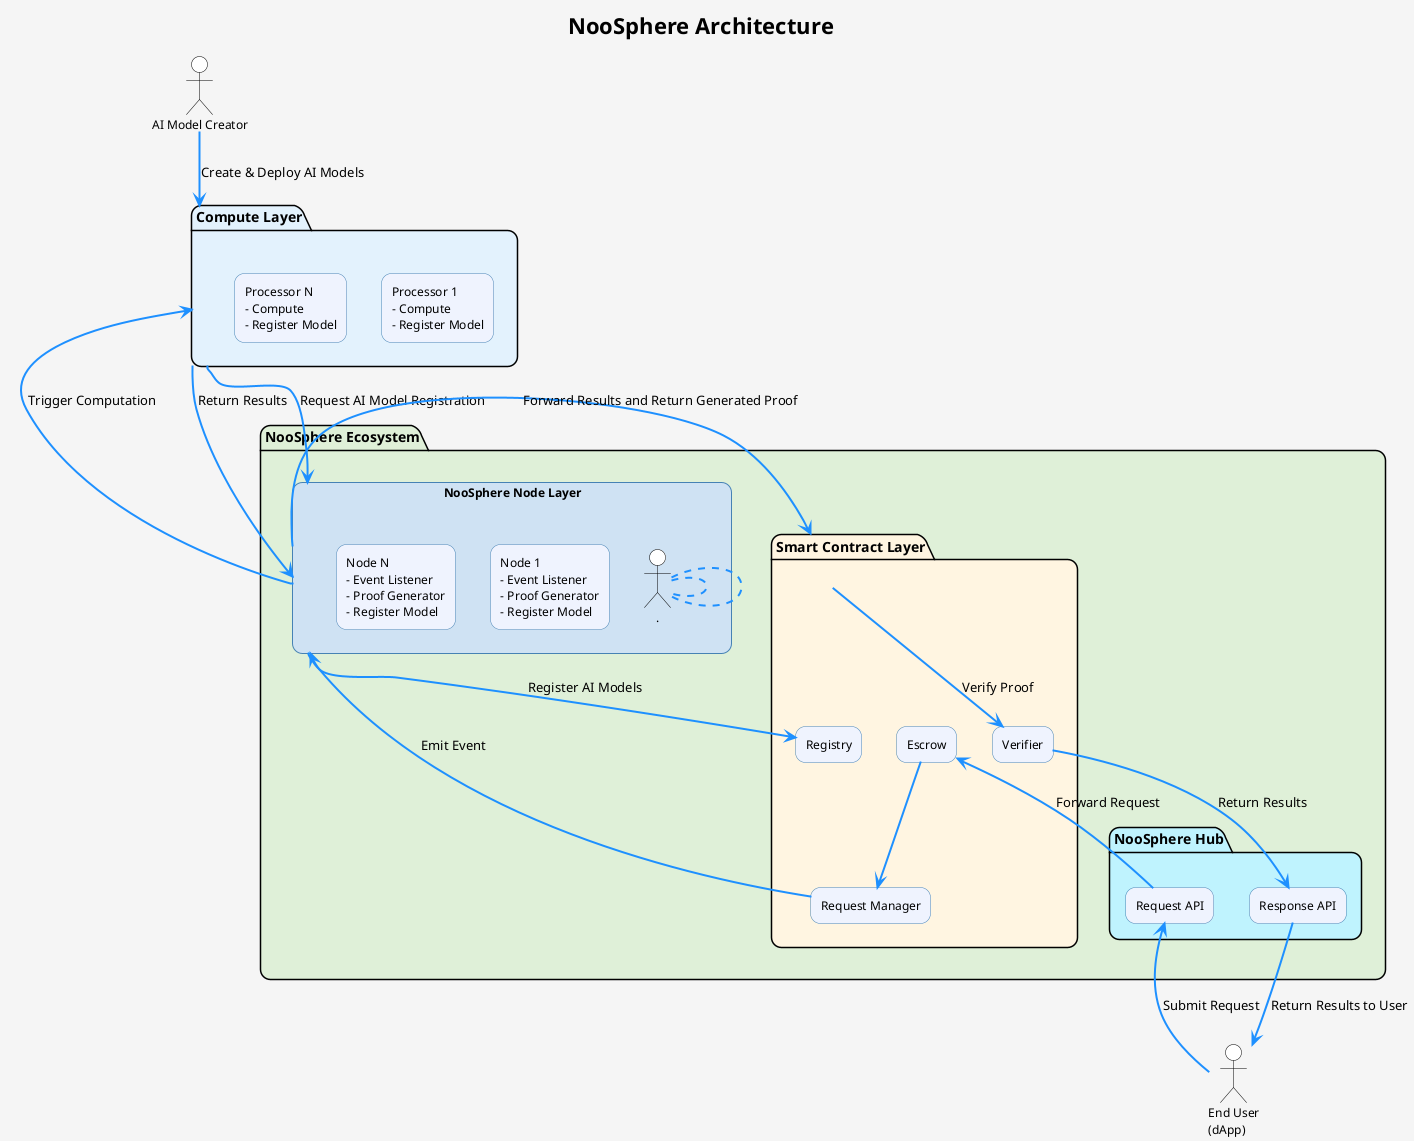 @startuml
left to right direction
skinparam backgroundColor #F5F5F5
skinparam shadowing false
skinparam componentStyle rectangle
skinparam ArrowColor #1E90FF
skinparam ArrowThickness 2
skinparam roundcorner 20
skinparam rectangle {
    FontName Calibri
    FontSize 12
    BackgroundColor #EFF3FE
    FontColor #000000
    BorderColor #4682B4
}

skinparam actor {
    FontName Calibri
    FontSize 12
    BackgroundColor #FFFFFF
    FontColor #000000
    BorderColor #000000
}

skinparam titleFontName Calibri
skinparam titleFontSize 22
skinparam titleFontColor #000000

title
NooSphere Architecture
end title

actor "End User\n(dApp)" as User
actor "AI Model Creator" as AIMC

package "NooSphere Ecosystem" #DFF0D8 {
    left to right direction
    package "NooSphere Hub" as Hub #BFF3FE{
        left to right direction
        rectangle "Request API" as RequestAPI
        rectangle "Response API" as ResponseAPI

    }

    package "Smart Contract Layer" as Contract #FFF5E1 {
        left to right direction
        rectangle "Escrow" as Escrow
        rectangle "Verifier" as Verifier
        rectangle "Request Manager" as ReqManager
        rectangle "Registry" as Registry
    }

    rectangle "NooSphere Node Layer" as Node #CFE2F3 {
        top to bottom direction
        rectangle "Node 1\n- Event Listener\n- Proof Generator\n- Register Model" as Node1
'        rectangle "Node 2\n- Event Listener\n- Proof Generator" as Node2
        ...
        rectangle "Node N\n- Event Listener\n- Proof Generator\n- Register Model" as NodeN
    }
}

package "Compute Layer" as Compute #E3F2FD {
    top to bottom direction
    rectangle "Processor 1\n- Compute\n- Register Model" as AI1
'    rectangle "Processor 2\n- Compute Engine" as AI2
    ...
    rectangle "Processor N\n- Compute\n- Register Model" as AIN
}

User --> RequestAPI : Submit Request
RequestAPI --> Escrow : Forward Request
Escrow --> ReqManager

ReqManager --> Node : Emit Event
Node --> Compute : Trigger Computation
Compute --> Node : Return Results
Node --> Contract : Forward Results and Return Generated Proof
Contract --> Verifier : Verify Proof
Verifier --> ResponseAPI :Return Results
ResponseAPI --> User : Return Results to User

AIMC --> Compute : Create & Deploy AI Models
Compute --> Node : Request AI Model Registration
Node --> Registry : Register AI Models
@enduml